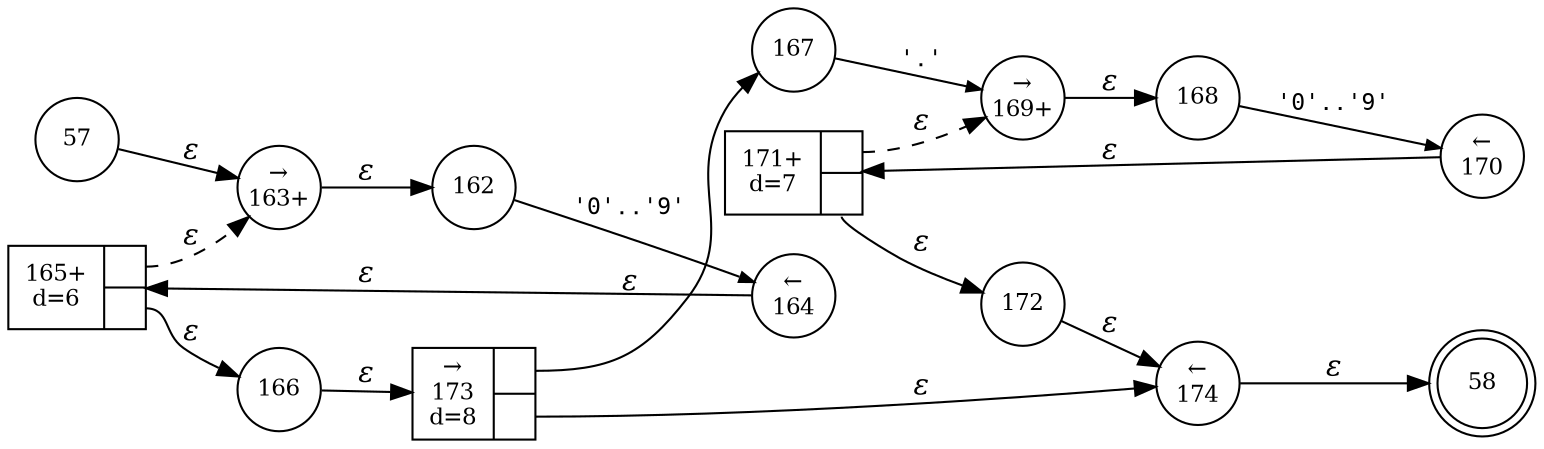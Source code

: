 digraph ATN {
rankdir=LR;
s58[fontsize=11, label="58", shape=doublecircle, fixedsize=true, width=.6];
s162[fontsize=11,label="162", shape=circle, fixedsize=true, width=.55, peripheries=1];
s163[fontsize=11,label="&rarr;\n163+", shape=circle, fixedsize=true, width=.55, peripheries=1];
s164[fontsize=11,label="&larr;\n164", shape=circle, fixedsize=true, width=.55, peripheries=1];
s165[fontsize=11,label="{165+\nd=6|{<p0>|<p1>}}", shape=record, fixedsize=false, peripheries=1];
s166[fontsize=11,label="166", shape=circle, fixedsize=true, width=.55, peripheries=1];
s167[fontsize=11,label="167", shape=circle, fixedsize=true, width=.55, peripheries=1];
s168[fontsize=11,label="168", shape=circle, fixedsize=true, width=.55, peripheries=1];
s169[fontsize=11,label="&rarr;\n169+", shape=circle, fixedsize=true, width=.55, peripheries=1];
s170[fontsize=11,label="&larr;\n170", shape=circle, fixedsize=true, width=.55, peripheries=1];
s171[fontsize=11,label="{171+\nd=7|{<p0>|<p1>}}", shape=record, fixedsize=false, peripheries=1];
s172[fontsize=11,label="172", shape=circle, fixedsize=true, width=.55, peripheries=1];
s173[fontsize=11,label="{&rarr;\n173\nd=8|{<p0>|<p1>}}", shape=record, fixedsize=false, peripheries=1];
s174[fontsize=11,label="&larr;\n174", shape=circle, fixedsize=true, width=.55, peripheries=1];
s57[fontsize=11,label="57", shape=circle, fixedsize=true, width=.55, peripheries=1];
s57 -> s163 [fontname="Times-Italic", label="&epsilon;"];
s163 -> s162 [fontname="Times-Italic", label="&epsilon;"];
s162 -> s164 [fontsize=11, fontname="Courier", arrowsize=.7, label = "'0'..'9'", arrowhead = normal];
s164 -> s165 [fontname="Times-Italic", label="&epsilon;"];
s165:p0 -> s163 [fontname="Times-Italic", label="&epsilon;", style="dashed"];
s165:p1 -> s166 [fontname="Times-Italic", label="&epsilon;"];
s166 -> s173 [fontname="Times-Italic", label="&epsilon;"];
s173:p0 -> s167 [fontname="Times-Italic", label="&epsilon;"];
s173:p1 -> s174 [fontname="Times-Italic", label="&epsilon;"];
s167 -> s169 [fontsize=11, fontname="Courier", arrowsize=.7, label = "'.'", arrowhead = normal];
s174 -> s58 [fontname="Times-Italic", label="&epsilon;"];
s169 -> s168 [fontname="Times-Italic", label="&epsilon;"];
s168 -> s170 [fontsize=11, fontname="Courier", arrowsize=.7, label = "'0'..'9'", arrowhead = normal];
s170 -> s171 [fontname="Times-Italic", label="&epsilon;"];
s171:p0 -> s169 [fontname="Times-Italic", label="&epsilon;", style="dashed"];
s171:p1 -> s172 [fontname="Times-Italic", label="&epsilon;"];
s172 -> s174 [fontname="Times-Italic", label="&epsilon;"];
}